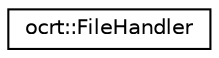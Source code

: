 digraph "Graphical Class Hierarchy"
{
 // LATEX_PDF_SIZE
  edge [fontname="Helvetica",fontsize="10",labelfontname="Helvetica",labelfontsize="10"];
  node [fontname="Helvetica",fontsize="10",shape=record];
  rankdir="LR";
  Node0 [label="ocrt::FileHandler",height=0.2,width=0.4,color="black", fillcolor="white", style="filled",URL="$classocrt_1_1_file_handler.html",tooltip=" "];
}
